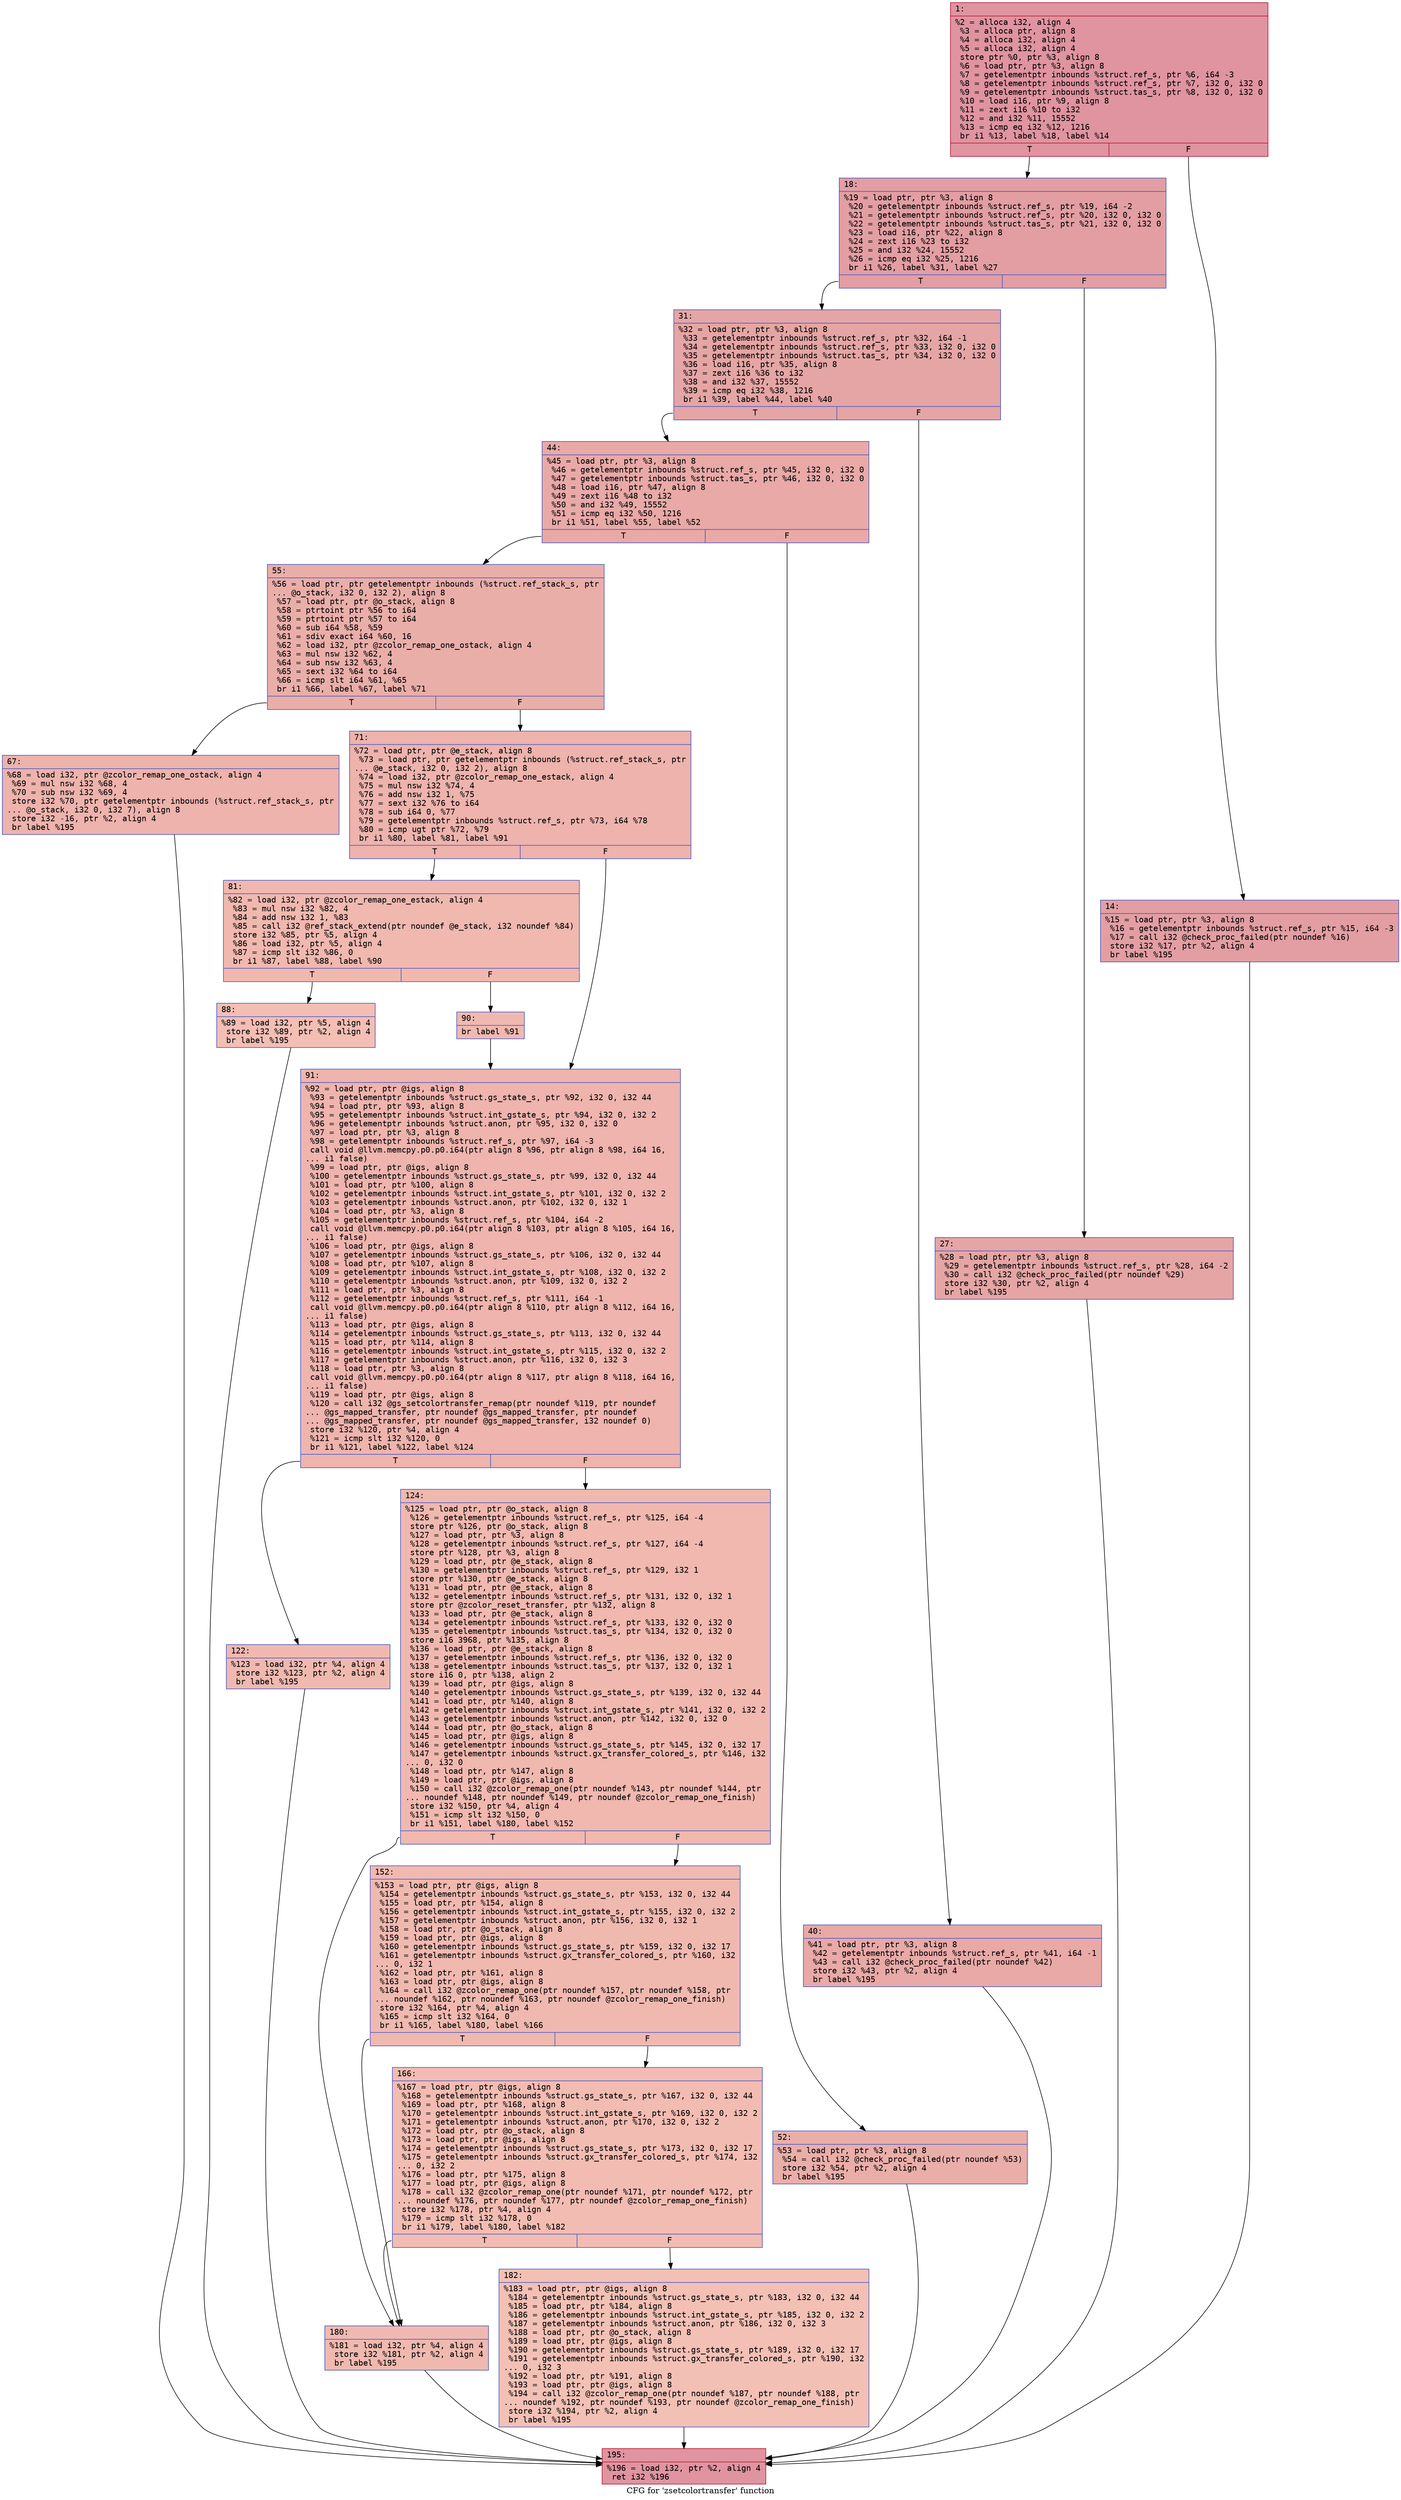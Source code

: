 digraph "CFG for 'zsetcolortransfer' function" {
	label="CFG for 'zsetcolortransfer' function";

	Node0x600002a76e90 [shape=record,color="#b70d28ff", style=filled, fillcolor="#b70d2870" fontname="Courier",label="{1:\l|  %2 = alloca i32, align 4\l  %3 = alloca ptr, align 8\l  %4 = alloca i32, align 4\l  %5 = alloca i32, align 4\l  store ptr %0, ptr %3, align 8\l  %6 = load ptr, ptr %3, align 8\l  %7 = getelementptr inbounds %struct.ref_s, ptr %6, i64 -3\l  %8 = getelementptr inbounds %struct.ref_s, ptr %7, i32 0, i32 0\l  %9 = getelementptr inbounds %struct.tas_s, ptr %8, i32 0, i32 0\l  %10 = load i16, ptr %9, align 8\l  %11 = zext i16 %10 to i32\l  %12 = and i32 %11, 15552\l  %13 = icmp eq i32 %12, 1216\l  br i1 %13, label %18, label %14\l|{<s0>T|<s1>F}}"];
	Node0x600002a76e90:s0 -> Node0x600002a76f30[tooltip="1 -> 18\nProbability 50.00%" ];
	Node0x600002a76e90:s1 -> Node0x600002a76ee0[tooltip="1 -> 14\nProbability 50.00%" ];
	Node0x600002a76ee0 [shape=record,color="#3d50c3ff", style=filled, fillcolor="#be242e70" fontname="Courier",label="{14:\l|  %15 = load ptr, ptr %3, align 8\l  %16 = getelementptr inbounds %struct.ref_s, ptr %15, i64 -3\l  %17 = call i32 @check_proc_failed(ptr noundef %16)\l  store i32 %17, ptr %2, align 4\l  br label %195\l}"];
	Node0x600002a76ee0 -> Node0x600002a77520[tooltip="14 -> 195\nProbability 100.00%" ];
	Node0x600002a76f30 [shape=record,color="#3d50c3ff", style=filled, fillcolor="#be242e70" fontname="Courier",label="{18:\l|  %19 = load ptr, ptr %3, align 8\l  %20 = getelementptr inbounds %struct.ref_s, ptr %19, i64 -2\l  %21 = getelementptr inbounds %struct.ref_s, ptr %20, i32 0, i32 0\l  %22 = getelementptr inbounds %struct.tas_s, ptr %21, i32 0, i32 0\l  %23 = load i16, ptr %22, align 8\l  %24 = zext i16 %23 to i32\l  %25 = and i32 %24, 15552\l  %26 = icmp eq i32 %25, 1216\l  br i1 %26, label %31, label %27\l|{<s0>T|<s1>F}}"];
	Node0x600002a76f30:s0 -> Node0x600002a76fd0[tooltip="18 -> 31\nProbability 50.00%" ];
	Node0x600002a76f30:s1 -> Node0x600002a76f80[tooltip="18 -> 27\nProbability 50.00%" ];
	Node0x600002a76f80 [shape=record,color="#3d50c3ff", style=filled, fillcolor="#c5333470" fontname="Courier",label="{27:\l|  %28 = load ptr, ptr %3, align 8\l  %29 = getelementptr inbounds %struct.ref_s, ptr %28, i64 -2\l  %30 = call i32 @check_proc_failed(ptr noundef %29)\l  store i32 %30, ptr %2, align 4\l  br label %195\l}"];
	Node0x600002a76f80 -> Node0x600002a77520[tooltip="27 -> 195\nProbability 100.00%" ];
	Node0x600002a76fd0 [shape=record,color="#3d50c3ff", style=filled, fillcolor="#c5333470" fontname="Courier",label="{31:\l|  %32 = load ptr, ptr %3, align 8\l  %33 = getelementptr inbounds %struct.ref_s, ptr %32, i64 -1\l  %34 = getelementptr inbounds %struct.ref_s, ptr %33, i32 0, i32 0\l  %35 = getelementptr inbounds %struct.tas_s, ptr %34, i32 0, i32 0\l  %36 = load i16, ptr %35, align 8\l  %37 = zext i16 %36 to i32\l  %38 = and i32 %37, 15552\l  %39 = icmp eq i32 %38, 1216\l  br i1 %39, label %44, label %40\l|{<s0>T|<s1>F}}"];
	Node0x600002a76fd0:s0 -> Node0x600002a77070[tooltip="31 -> 44\nProbability 50.00%" ];
	Node0x600002a76fd0:s1 -> Node0x600002a77020[tooltip="31 -> 40\nProbability 50.00%" ];
	Node0x600002a77020 [shape=record,color="#3d50c3ff", style=filled, fillcolor="#ca3b3770" fontname="Courier",label="{40:\l|  %41 = load ptr, ptr %3, align 8\l  %42 = getelementptr inbounds %struct.ref_s, ptr %41, i64 -1\l  %43 = call i32 @check_proc_failed(ptr noundef %42)\l  store i32 %43, ptr %2, align 4\l  br label %195\l}"];
	Node0x600002a77020 -> Node0x600002a77520[tooltip="40 -> 195\nProbability 100.00%" ];
	Node0x600002a77070 [shape=record,color="#3d50c3ff", style=filled, fillcolor="#ca3b3770" fontname="Courier",label="{44:\l|  %45 = load ptr, ptr %3, align 8\l  %46 = getelementptr inbounds %struct.ref_s, ptr %45, i32 0, i32 0\l  %47 = getelementptr inbounds %struct.tas_s, ptr %46, i32 0, i32 0\l  %48 = load i16, ptr %47, align 8\l  %49 = zext i16 %48 to i32\l  %50 = and i32 %49, 15552\l  %51 = icmp eq i32 %50, 1216\l  br i1 %51, label %55, label %52\l|{<s0>T|<s1>F}}"];
	Node0x600002a77070:s0 -> Node0x600002a77110[tooltip="44 -> 55\nProbability 50.00%" ];
	Node0x600002a77070:s1 -> Node0x600002a770c0[tooltip="44 -> 52\nProbability 50.00%" ];
	Node0x600002a770c0 [shape=record,color="#3d50c3ff", style=filled, fillcolor="#d0473d70" fontname="Courier",label="{52:\l|  %53 = load ptr, ptr %3, align 8\l  %54 = call i32 @check_proc_failed(ptr noundef %53)\l  store i32 %54, ptr %2, align 4\l  br label %195\l}"];
	Node0x600002a770c0 -> Node0x600002a77520[tooltip="52 -> 195\nProbability 100.00%" ];
	Node0x600002a77110 [shape=record,color="#3d50c3ff", style=filled, fillcolor="#d0473d70" fontname="Courier",label="{55:\l|  %56 = load ptr, ptr getelementptr inbounds (%struct.ref_stack_s, ptr\l... @o_stack, i32 0, i32 2), align 8\l  %57 = load ptr, ptr @o_stack, align 8\l  %58 = ptrtoint ptr %56 to i64\l  %59 = ptrtoint ptr %57 to i64\l  %60 = sub i64 %58, %59\l  %61 = sdiv exact i64 %60, 16\l  %62 = load i32, ptr @zcolor_remap_one_ostack, align 4\l  %63 = mul nsw i32 %62, 4\l  %64 = sub nsw i32 %63, 4\l  %65 = sext i32 %64 to i64\l  %66 = icmp slt i64 %61, %65\l  br i1 %66, label %67, label %71\l|{<s0>T|<s1>F}}"];
	Node0x600002a77110:s0 -> Node0x600002a77160[tooltip="55 -> 67\nProbability 50.00%" ];
	Node0x600002a77110:s1 -> Node0x600002a771b0[tooltip="55 -> 71\nProbability 50.00%" ];
	Node0x600002a77160 [shape=record,color="#3d50c3ff", style=filled, fillcolor="#d6524470" fontname="Courier",label="{67:\l|  %68 = load i32, ptr @zcolor_remap_one_ostack, align 4\l  %69 = mul nsw i32 %68, 4\l  %70 = sub nsw i32 %69, 4\l  store i32 %70, ptr getelementptr inbounds (%struct.ref_stack_s, ptr\l... @o_stack, i32 0, i32 7), align 8\l  store i32 -16, ptr %2, align 4\l  br label %195\l}"];
	Node0x600002a77160 -> Node0x600002a77520[tooltip="67 -> 195\nProbability 100.00%" ];
	Node0x600002a771b0 [shape=record,color="#3d50c3ff", style=filled, fillcolor="#d6524470" fontname="Courier",label="{71:\l|  %72 = load ptr, ptr @e_stack, align 8\l  %73 = load ptr, ptr getelementptr inbounds (%struct.ref_stack_s, ptr\l... @e_stack, i32 0, i32 2), align 8\l  %74 = load i32, ptr @zcolor_remap_one_estack, align 4\l  %75 = mul nsw i32 %74, 4\l  %76 = add nsw i32 1, %75\l  %77 = sext i32 %76 to i64\l  %78 = sub i64 0, %77\l  %79 = getelementptr inbounds %struct.ref_s, ptr %73, i64 %78\l  %80 = icmp ugt ptr %72, %79\l  br i1 %80, label %81, label %91\l|{<s0>T|<s1>F}}"];
	Node0x600002a771b0:s0 -> Node0x600002a77200[tooltip="71 -> 81\nProbability 50.00%" ];
	Node0x600002a771b0:s1 -> Node0x600002a772f0[tooltip="71 -> 91\nProbability 50.00%" ];
	Node0x600002a77200 [shape=record,color="#3d50c3ff", style=filled, fillcolor="#dc5d4a70" fontname="Courier",label="{81:\l|  %82 = load i32, ptr @zcolor_remap_one_estack, align 4\l  %83 = mul nsw i32 %82, 4\l  %84 = add nsw i32 1, %83\l  %85 = call i32 @ref_stack_extend(ptr noundef @e_stack, i32 noundef %84)\l  store i32 %85, ptr %5, align 4\l  %86 = load i32, ptr %5, align 4\l  %87 = icmp slt i32 %86, 0\l  br i1 %87, label %88, label %90\l|{<s0>T|<s1>F}}"];
	Node0x600002a77200:s0 -> Node0x600002a77250[tooltip="81 -> 88\nProbability 37.50%" ];
	Node0x600002a77200:s1 -> Node0x600002a772a0[tooltip="81 -> 90\nProbability 62.50%" ];
	Node0x600002a77250 [shape=record,color="#3d50c3ff", style=filled, fillcolor="#e36c5570" fontname="Courier",label="{88:\l|  %89 = load i32, ptr %5, align 4\l  store i32 %89, ptr %2, align 4\l  br label %195\l}"];
	Node0x600002a77250 -> Node0x600002a77520[tooltip="88 -> 195\nProbability 100.00%" ];
	Node0x600002a772a0 [shape=record,color="#3d50c3ff", style=filled, fillcolor="#de614d70" fontname="Courier",label="{90:\l|  br label %91\l}"];
	Node0x600002a772a0 -> Node0x600002a772f0[tooltip="90 -> 91\nProbability 100.00%" ];
	Node0x600002a772f0 [shape=record,color="#3d50c3ff", style=filled, fillcolor="#d8564670" fontname="Courier",label="{91:\l|  %92 = load ptr, ptr @igs, align 8\l  %93 = getelementptr inbounds %struct.gs_state_s, ptr %92, i32 0, i32 44\l  %94 = load ptr, ptr %93, align 8\l  %95 = getelementptr inbounds %struct.int_gstate_s, ptr %94, i32 0, i32 2\l  %96 = getelementptr inbounds %struct.anon, ptr %95, i32 0, i32 0\l  %97 = load ptr, ptr %3, align 8\l  %98 = getelementptr inbounds %struct.ref_s, ptr %97, i64 -3\l  call void @llvm.memcpy.p0.p0.i64(ptr align 8 %96, ptr align 8 %98, i64 16,\l... i1 false)\l  %99 = load ptr, ptr @igs, align 8\l  %100 = getelementptr inbounds %struct.gs_state_s, ptr %99, i32 0, i32 44\l  %101 = load ptr, ptr %100, align 8\l  %102 = getelementptr inbounds %struct.int_gstate_s, ptr %101, i32 0, i32 2\l  %103 = getelementptr inbounds %struct.anon, ptr %102, i32 0, i32 1\l  %104 = load ptr, ptr %3, align 8\l  %105 = getelementptr inbounds %struct.ref_s, ptr %104, i64 -2\l  call void @llvm.memcpy.p0.p0.i64(ptr align 8 %103, ptr align 8 %105, i64 16,\l... i1 false)\l  %106 = load ptr, ptr @igs, align 8\l  %107 = getelementptr inbounds %struct.gs_state_s, ptr %106, i32 0, i32 44\l  %108 = load ptr, ptr %107, align 8\l  %109 = getelementptr inbounds %struct.int_gstate_s, ptr %108, i32 0, i32 2\l  %110 = getelementptr inbounds %struct.anon, ptr %109, i32 0, i32 2\l  %111 = load ptr, ptr %3, align 8\l  %112 = getelementptr inbounds %struct.ref_s, ptr %111, i64 -1\l  call void @llvm.memcpy.p0.p0.i64(ptr align 8 %110, ptr align 8 %112, i64 16,\l... i1 false)\l  %113 = load ptr, ptr @igs, align 8\l  %114 = getelementptr inbounds %struct.gs_state_s, ptr %113, i32 0, i32 44\l  %115 = load ptr, ptr %114, align 8\l  %116 = getelementptr inbounds %struct.int_gstate_s, ptr %115, i32 0, i32 2\l  %117 = getelementptr inbounds %struct.anon, ptr %116, i32 0, i32 3\l  %118 = load ptr, ptr %3, align 8\l  call void @llvm.memcpy.p0.p0.i64(ptr align 8 %117, ptr align 8 %118, i64 16,\l... i1 false)\l  %119 = load ptr, ptr @igs, align 8\l  %120 = call i32 @gs_setcolortransfer_remap(ptr noundef %119, ptr noundef\l... @gs_mapped_transfer, ptr noundef @gs_mapped_transfer, ptr noundef\l... @gs_mapped_transfer, ptr noundef @gs_mapped_transfer, i32 noundef 0)\l  store i32 %120, ptr %4, align 4\l  %121 = icmp slt i32 %120, 0\l  br i1 %121, label %122, label %124\l|{<s0>T|<s1>F}}"];
	Node0x600002a772f0:s0 -> Node0x600002a77340[tooltip="91 -> 122\nProbability 37.50%" ];
	Node0x600002a772f0:s1 -> Node0x600002a77390[tooltip="91 -> 124\nProbability 62.50%" ];
	Node0x600002a77340 [shape=record,color="#3d50c3ff", style=filled, fillcolor="#de614d70" fontname="Courier",label="{122:\l|  %123 = load i32, ptr %4, align 4\l  store i32 %123, ptr %2, align 4\l  br label %195\l}"];
	Node0x600002a77340 -> Node0x600002a77520[tooltip="122 -> 195\nProbability 100.00%" ];
	Node0x600002a77390 [shape=record,color="#3d50c3ff", style=filled, fillcolor="#dc5d4a70" fontname="Courier",label="{124:\l|  %125 = load ptr, ptr @o_stack, align 8\l  %126 = getelementptr inbounds %struct.ref_s, ptr %125, i64 -4\l  store ptr %126, ptr @o_stack, align 8\l  %127 = load ptr, ptr %3, align 8\l  %128 = getelementptr inbounds %struct.ref_s, ptr %127, i64 -4\l  store ptr %128, ptr %3, align 8\l  %129 = load ptr, ptr @e_stack, align 8\l  %130 = getelementptr inbounds %struct.ref_s, ptr %129, i32 1\l  store ptr %130, ptr @e_stack, align 8\l  %131 = load ptr, ptr @e_stack, align 8\l  %132 = getelementptr inbounds %struct.ref_s, ptr %131, i32 0, i32 1\l  store ptr @zcolor_reset_transfer, ptr %132, align 8\l  %133 = load ptr, ptr @e_stack, align 8\l  %134 = getelementptr inbounds %struct.ref_s, ptr %133, i32 0, i32 0\l  %135 = getelementptr inbounds %struct.tas_s, ptr %134, i32 0, i32 0\l  store i16 3968, ptr %135, align 8\l  %136 = load ptr, ptr @e_stack, align 8\l  %137 = getelementptr inbounds %struct.ref_s, ptr %136, i32 0, i32 0\l  %138 = getelementptr inbounds %struct.tas_s, ptr %137, i32 0, i32 1\l  store i16 0, ptr %138, align 2\l  %139 = load ptr, ptr @igs, align 8\l  %140 = getelementptr inbounds %struct.gs_state_s, ptr %139, i32 0, i32 44\l  %141 = load ptr, ptr %140, align 8\l  %142 = getelementptr inbounds %struct.int_gstate_s, ptr %141, i32 0, i32 2\l  %143 = getelementptr inbounds %struct.anon, ptr %142, i32 0, i32 0\l  %144 = load ptr, ptr @o_stack, align 8\l  %145 = load ptr, ptr @igs, align 8\l  %146 = getelementptr inbounds %struct.gs_state_s, ptr %145, i32 0, i32 17\l  %147 = getelementptr inbounds %struct.gx_transfer_colored_s, ptr %146, i32\l... 0, i32 0\l  %148 = load ptr, ptr %147, align 8\l  %149 = load ptr, ptr @igs, align 8\l  %150 = call i32 @zcolor_remap_one(ptr noundef %143, ptr noundef %144, ptr\l... noundef %148, ptr noundef %149, ptr noundef @zcolor_remap_one_finish)\l  store i32 %150, ptr %4, align 4\l  %151 = icmp slt i32 %150, 0\l  br i1 %151, label %180, label %152\l|{<s0>T|<s1>F}}"];
	Node0x600002a77390:s0 -> Node0x600002a77480[tooltip="124 -> 180\nProbability 37.50%" ];
	Node0x600002a77390:s1 -> Node0x600002a773e0[tooltip="124 -> 152\nProbability 62.50%" ];
	Node0x600002a773e0 [shape=record,color="#3d50c3ff", style=filled, fillcolor="#de614d70" fontname="Courier",label="{152:\l|  %153 = load ptr, ptr @igs, align 8\l  %154 = getelementptr inbounds %struct.gs_state_s, ptr %153, i32 0, i32 44\l  %155 = load ptr, ptr %154, align 8\l  %156 = getelementptr inbounds %struct.int_gstate_s, ptr %155, i32 0, i32 2\l  %157 = getelementptr inbounds %struct.anon, ptr %156, i32 0, i32 1\l  %158 = load ptr, ptr @o_stack, align 8\l  %159 = load ptr, ptr @igs, align 8\l  %160 = getelementptr inbounds %struct.gs_state_s, ptr %159, i32 0, i32 17\l  %161 = getelementptr inbounds %struct.gx_transfer_colored_s, ptr %160, i32\l... 0, i32 1\l  %162 = load ptr, ptr %161, align 8\l  %163 = load ptr, ptr @igs, align 8\l  %164 = call i32 @zcolor_remap_one(ptr noundef %157, ptr noundef %158, ptr\l... noundef %162, ptr noundef %163, ptr noundef @zcolor_remap_one_finish)\l  store i32 %164, ptr %4, align 4\l  %165 = icmp slt i32 %164, 0\l  br i1 %165, label %180, label %166\l|{<s0>T|<s1>F}}"];
	Node0x600002a773e0:s0 -> Node0x600002a77480[tooltip="152 -> 180\nProbability 37.50%" ];
	Node0x600002a773e0:s1 -> Node0x600002a77430[tooltip="152 -> 166\nProbability 62.50%" ];
	Node0x600002a77430 [shape=record,color="#3d50c3ff", style=filled, fillcolor="#e1675170" fontname="Courier",label="{166:\l|  %167 = load ptr, ptr @igs, align 8\l  %168 = getelementptr inbounds %struct.gs_state_s, ptr %167, i32 0, i32 44\l  %169 = load ptr, ptr %168, align 8\l  %170 = getelementptr inbounds %struct.int_gstate_s, ptr %169, i32 0, i32 2\l  %171 = getelementptr inbounds %struct.anon, ptr %170, i32 0, i32 2\l  %172 = load ptr, ptr @o_stack, align 8\l  %173 = load ptr, ptr @igs, align 8\l  %174 = getelementptr inbounds %struct.gs_state_s, ptr %173, i32 0, i32 17\l  %175 = getelementptr inbounds %struct.gx_transfer_colored_s, ptr %174, i32\l... 0, i32 2\l  %176 = load ptr, ptr %175, align 8\l  %177 = load ptr, ptr @igs, align 8\l  %178 = call i32 @zcolor_remap_one(ptr noundef %171, ptr noundef %172, ptr\l... noundef %176, ptr noundef %177, ptr noundef @zcolor_remap_one_finish)\l  store i32 %178, ptr %4, align 4\l  %179 = icmp slt i32 %178, 0\l  br i1 %179, label %180, label %182\l|{<s0>T|<s1>F}}"];
	Node0x600002a77430:s0 -> Node0x600002a77480[tooltip="166 -> 180\nProbability 37.50%" ];
	Node0x600002a77430:s1 -> Node0x600002a774d0[tooltip="166 -> 182\nProbability 62.50%" ];
	Node0x600002a77480 [shape=record,color="#3d50c3ff", style=filled, fillcolor="#de614d70" fontname="Courier",label="{180:\l|  %181 = load i32, ptr %4, align 4\l  store i32 %181, ptr %2, align 4\l  br label %195\l}"];
	Node0x600002a77480 -> Node0x600002a77520[tooltip="180 -> 195\nProbability 100.00%" ];
	Node0x600002a774d0 [shape=record,color="#3d50c3ff", style=filled, fillcolor="#e5705870" fontname="Courier",label="{182:\l|  %183 = load ptr, ptr @igs, align 8\l  %184 = getelementptr inbounds %struct.gs_state_s, ptr %183, i32 0, i32 44\l  %185 = load ptr, ptr %184, align 8\l  %186 = getelementptr inbounds %struct.int_gstate_s, ptr %185, i32 0, i32 2\l  %187 = getelementptr inbounds %struct.anon, ptr %186, i32 0, i32 3\l  %188 = load ptr, ptr @o_stack, align 8\l  %189 = load ptr, ptr @igs, align 8\l  %190 = getelementptr inbounds %struct.gs_state_s, ptr %189, i32 0, i32 17\l  %191 = getelementptr inbounds %struct.gx_transfer_colored_s, ptr %190, i32\l... 0, i32 3\l  %192 = load ptr, ptr %191, align 8\l  %193 = load ptr, ptr @igs, align 8\l  %194 = call i32 @zcolor_remap_one(ptr noundef %187, ptr noundef %188, ptr\l... noundef %192, ptr noundef %193, ptr noundef @zcolor_remap_one_finish)\l  store i32 %194, ptr %2, align 4\l  br label %195\l}"];
	Node0x600002a774d0 -> Node0x600002a77520[tooltip="182 -> 195\nProbability 100.00%" ];
	Node0x600002a77520 [shape=record,color="#b70d28ff", style=filled, fillcolor="#b70d2870" fontname="Courier",label="{195:\l|  %196 = load i32, ptr %2, align 4\l  ret i32 %196\l}"];
}
